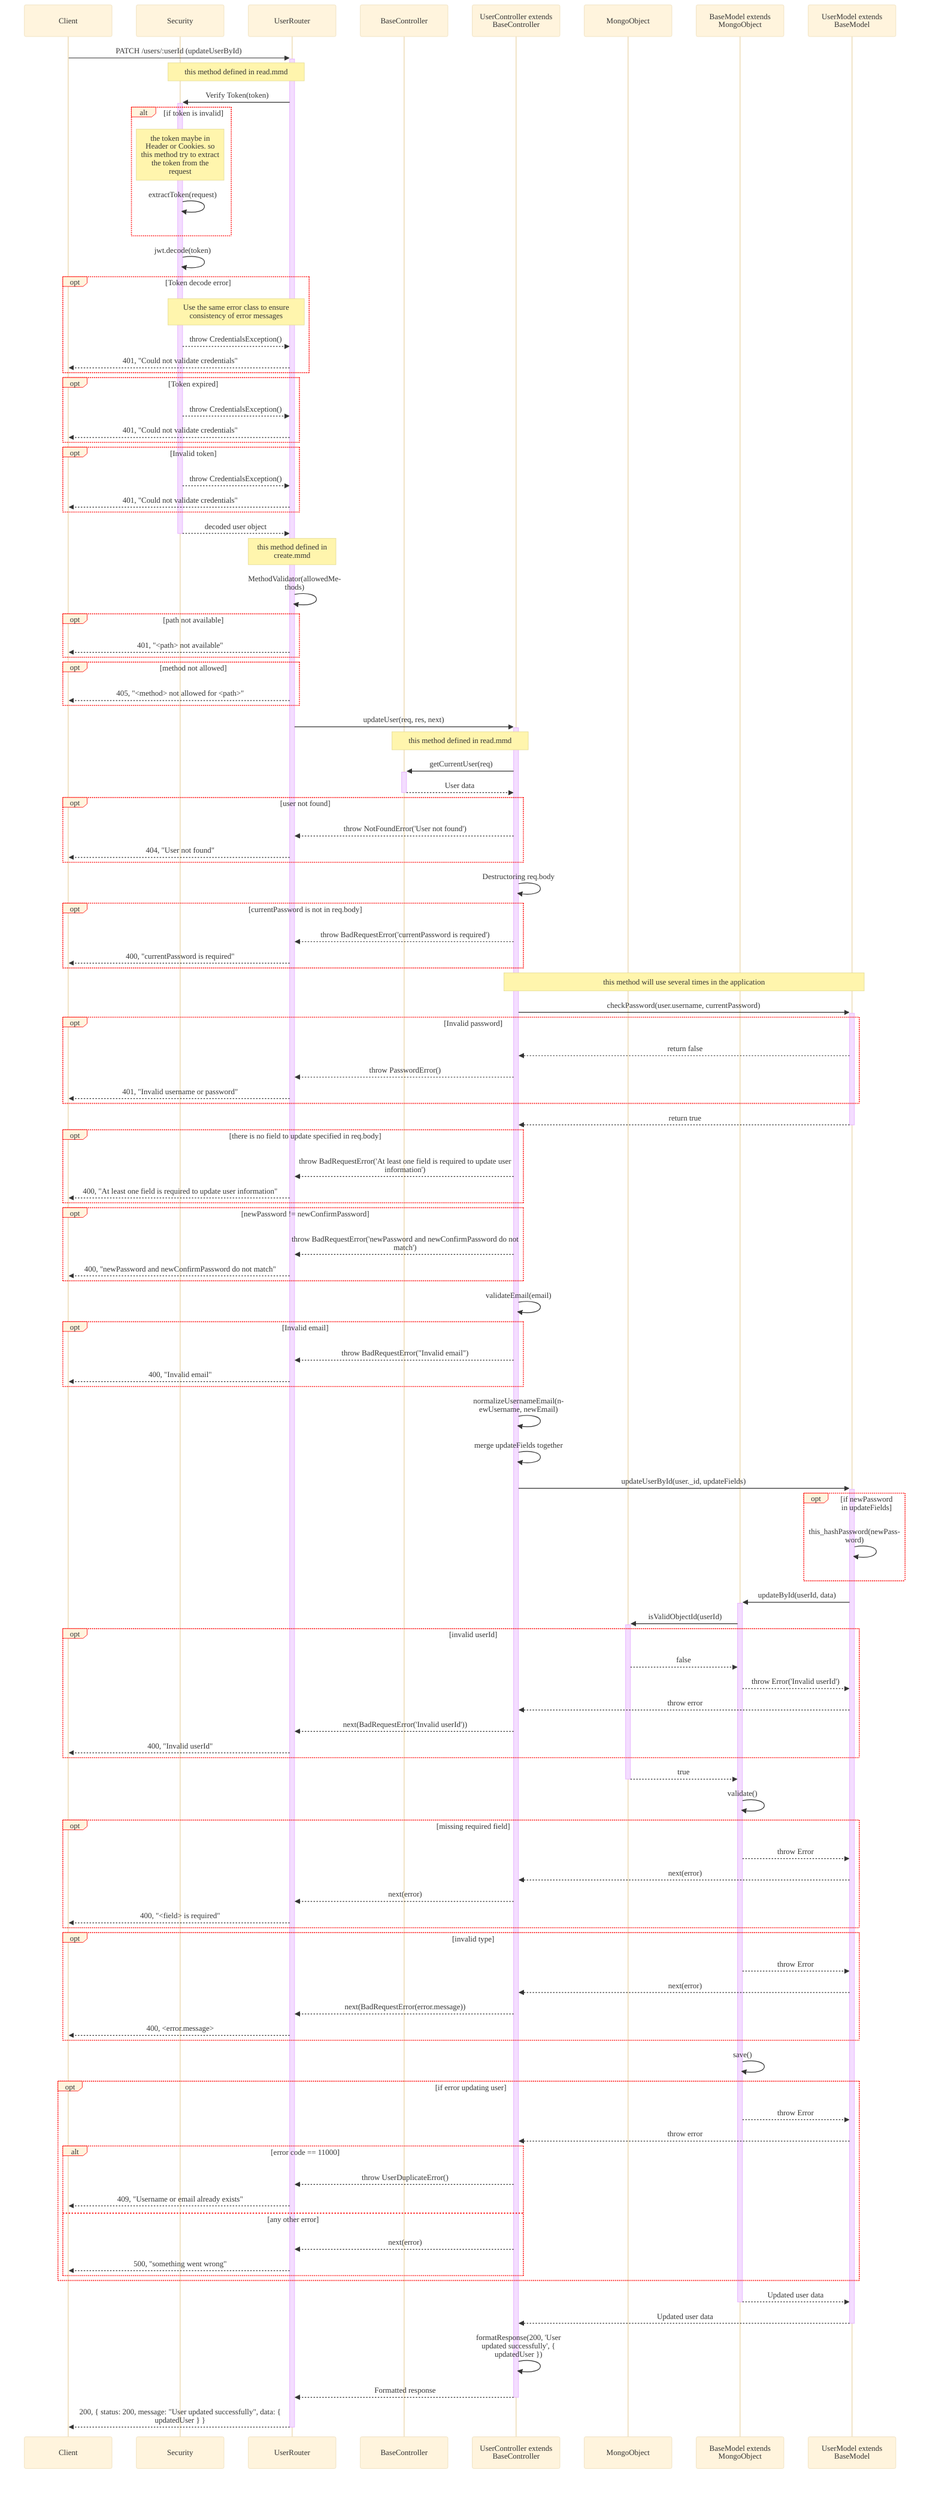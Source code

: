 %%{
    init: {
        "theme":"base",
        "themeVariables": {
            "fontFamily": "system-ui",
            'labelBoxBorderColor': '#ff0000'
        },
        "sequence": { 
            "wrap": true, 
            "width": 180 
        } 
    }
}%%
sequenceDiagram
    participant Client
    participant Sec as Security
    participant Router as UserRouter
    participant BaseCont as BaseController
    participant Cont as UserController extends BaseController
    participant Mongo as MongoObject
    participant BaseModel as BaseModel extends MongoObject
    participant Model as UserModel extends BaseModel

    %% Update User
    Client->>+Router: PATCH /users/:userId (updateUserById)
    Note over Sec, Router: this method defined in read.mmd
    Router->>+Sec: Verify Token(token)
    alt if token is invalid
    Note over Sec: the token maybe in Header or Cookies. so this method try to extract the token from the request
        Sec->>Sec: extractToken(request)
    end
    Sec->>Sec: jwt.decode(token)
    opt Token decode error
        Note over Sec, Router: Use the same error class to ensure consistency of error messages 
        Sec-->>Router: throw CredentialsException()
        Router-->>Client: 401, "Could not validate credentials"
    end
    opt Token expired
        Sec-->>Router: throw CredentialsException()
        Router-->>Client: 401, "Could not validate credentials"
    end
    opt Invalid token
        Sec-->>Router: throw CredentialsException()
        Router-->>Client: 401, "Could not validate credentials"
    end
    Sec-->>-Router: decoded user object
    Note over Router : this method defined in create.mmd
    Router->>Router: MethodValidator(allowedMethods)
    opt path not available
        Router-->>Client: 401, "<path> not available"
    end
    opt method not allowed
        Router-->>Client: 405, "<method> not allowed for <path>"
    end
    Router->>+Cont: updateUser(req, res, next)
    Note over Cont, BaseCont: this method defined in read.mmd
    Cont->>+BaseCont: getCurrentUser(req)
    BaseCont-->>-Cont: User data
    opt user not found
        Cont-->>Router: throw NotFoundError('User not found')
        Router-->>Client: 404, "User not found"
    end
    Cont->>Cont: Destructoring req.body
    opt currentPassword is not in req.body
        Cont-->>Router: throw BadRequestError('currentPassword is required')
        Router-->>Client: 400, "currentPassword is required"
    end
    Note over Cont, Model: this method will use several times in the application
    Cont->>+Model: checkPassword(user.username, currentPassword)
    opt Invalid password
        Model-->>Cont: return false
        Cont-->>Router: throw PasswordError()
        Router-->>Client: 401, "Invalid username or password"
    end
    Model-->>-Cont: return true
    opt there is no field to update specified in req.body
        Cont-->>Router: throw BadRequestError('At least one field is required to update user information')
        Router-->>Client: 400, "At least one field is required to update user information"
    end
    opt newPassword != newConfirmPassword
        Cont-->>Router: throw BadRequestError('newPassword and newConfirmPassword do not match')
        Router-->>Client: 400, "newPassword and newConfirmPassword do not match"
    end
    Cont->>Cont: validateEmail(email)
    opt Invalid email
        Cont-->>Router: throw BadRequestError("Invalid email")
        Router-->>Client: 400, "Invalid email"
    end
    Cont->>Cont: normalizeUsernameEmail(newUsername, newEmail)
    Cont->>Cont: merge updateFields together
    Cont->>+Model: updateUserById(user._id, updateFields)
    opt if newPassword in updateFields
        Model->>Model: this_hashPassword(newPassword)
    end
    Model->>+BaseModel: updateById(userId, data)
    BaseModel->>+Mongo: isValidObjectId(userId)
    opt invalid userId
        Mongo-->>BaseModel: false
        BaseModel-->>Model: throw Error('Invalid userId')
        Model-->>Cont: throw error
        Cont-->>Router: next(BadRequestError('Invalid userId'))
        Router-->>Client: 400, "Invalid userId"
    end
    Mongo-->>-BaseModel: true
    BaseModel->>BaseModel: validate()
    opt missing required field
        BaseModel-->>Model: throw Error
        Model-->>Cont: next(error)
        Cont-->>Router: next(error)
        Router-->>Client: 400, "<field> is required"
    end
    opt invalid type
        BaseModel-->>Model: throw Error
        Model-->>Cont: next(error)
        Cont-->>Router: next(BadRequestError(error.message))
        Router-->>Client: 400, <error.message>
    end
    BaseModel->>BaseModel: save()
    opt if error updating user
        BaseModel-->>Model: throw Error
        Model-->>Cont: throw error
        alt error code == 11000
            Cont-->>Router: throw UserDuplicateError()
            Router-->>Client: 409, "Username or email already exists"
        else any other error
            Cont-->>Router: next(error)
            Router-->>Client: 500, "something went wrong"
        end
    end
    BaseModel-->>-Model: Updated user data
    Model-->>-Cont: Updated user data
    Cont->>Cont: formatResponse(200, 'User updated successfully', { updatedUser })
    Cont-->>-Router: Formatted response
    Router-->>-Client: 200, { status: 200, message: "User updated successfully", data: { updatedUser } }